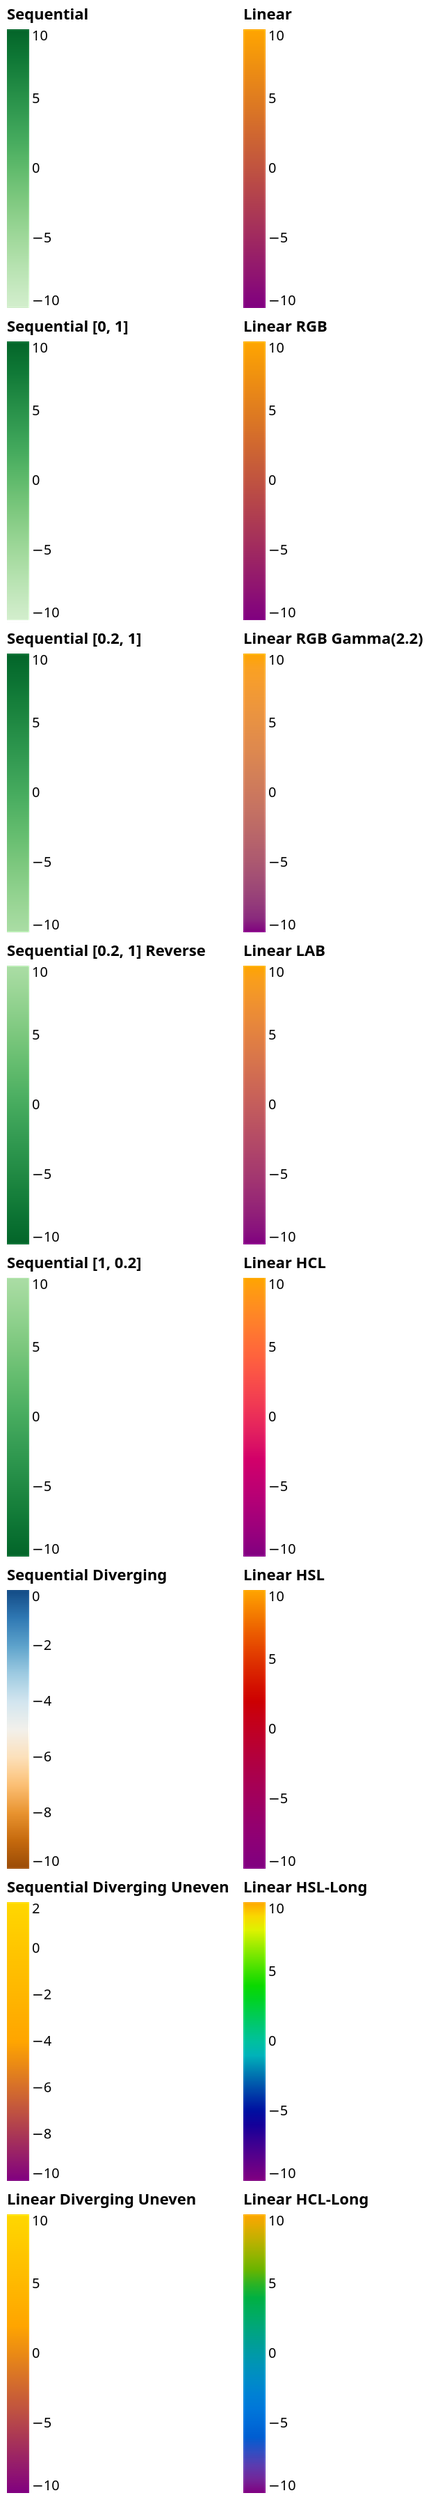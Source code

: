 {
  "$schema": "https://vega.github.io/schema/vega/v3.0.json",
  "padding": 5,

  "config": {
    "legend": {
      "offset": 5,
      "gradientWidth": 300
    }
  },

  "signals": [
    {"name": "seqScheme", "value": "greens"},
    {"name": "linearRange", "value": ["purple", "orange"]}
  ],

  "data": [
    {
      "name": "table",
      "values": [
        {"u": -10}, {"u": 10}
      ]
    }
  ],

  "scales": [
    {
      "name": "seq0",
      "type": "sequential",
      "range": {"scheme": {"signal": "seqScheme"}},
      "domain": {"data": "table", "field": "u"}
    },
    {
      "name": "seq1",
      "type": "sequential",
      "range": {"scheme": {"signal": "seqScheme"}, "extent": [0, 1]},
      "domain": {"data": "table", "field": "u"}
    },
    {
      "name": "seq2",
      "type": "sequential",
      "range": {"scheme": {"signal": "seqScheme"}, "extent": [0.2, 1]},
      "domain": {"data": "table", "field": "u"}
    },
    {
      "name": "seq3",
      "type": "sequential",
      "range": {"scheme": {"signal": "seqScheme"}, "extent": [0.2, 1]},
      "reverse": true,
      "domain": {"data": "table", "field": "u"}
    },
    {
      "name": "seq4",
      "type": "sequential",
      "range": {"scheme": {"signal": "seqScheme"}, "extent": [1, 0.2]},
      "domain": {"data": "table", "field": "u"}
    },
    {
      "name": "seq5",
      "type": "sequential",
      "range": "diverging",
      "domain": {"data": "table", "field": "u"},
      "domainMid": 0
    },
    {
      "name": "seq6",
      "type": "sequential",
      "range": ["purple", "orange", "gold"],
      "domain": {"data": "table", "field": "u"},
      "domainMid": 2
    },
    {
      "name": "seq7",
      "type": "linear",
      "range": ["purple", "orange", "gold"],
      "domain": {"data": "table", "field": "u"},
      "domainMid": 2
    },

    {
      "name": "lin0",
      "type": "linear",
      "range": {"signal": "linearRange"},
      "domain": {"data": "table", "field": "u"}
    },
    {
      "name": "lin1",
      "type": "linear",
      "range": {"signal": "linearRange"},
      "interpolate": "rgb",
      "domain": {"data": "table", "field": "u"}
    },
    {
      "name": "lin2",
      "type": "linear",
      "range": {"signal": "linearRange"},
      "interpolate": {"type": "rgb", "gamma": 2.2},
      "domain": {"data": "table", "field": "u"}
    },
    {
      "name": "lin3",
      "type": "linear",
      "range": {"signal": "linearRange"},
      "interpolate": "lab",
      "domain": {"data": "table", "field": "u"}
    },
    {
      "name": "lin4",
      "type": "linear",
      "range": {"signal": "linearRange"},
      "interpolate": "hcl",
      "domain": {"data": "table", "field": "u"}
    },
    {
      "name": "lin5",
      "type": "linear",
      "range": {"signal": "linearRange"},
      "interpolate": "hsl",
      "domain": {"data": "table", "field": "u"}
    },
    {
      "name": "lin6",
      "type": "linear",
      "range": {"signal": "linearRange"},
      "interpolate": "hsl-long",
      "domain": {"data": "table", "field": "u"}
    },
    {
      "name": "lin7",
      "type": "linear",
      "range": {"signal": "linearRange"},
      "interpolate": "hcl-long",
      "domain": {"data": "table", "field": "u"}
    }
  ],

  "legends": [
    {"orient": "left",  "type": "gradient", "fill": "seq0", "title": "Sequential"},
    {"orient": "left",  "type": "gradient", "fill": "seq1", "title": "Sequential [0, 1]"},
    {"orient": "left",  "type": "gradient", "fill": "seq2", "title": "Sequential [0.2, 1]"},
    {"orient": "left",  "type": "gradient", "fill": "seq3", "title": "Sequential [0.2, 1] Reverse"},
    {"orient": "left",  "type": "gradient", "fill": "seq4", "title": "Sequential [1, 0.2]"},
    {"orient": "left",  "type": "gradient", "fill": "seq5", "title": "Sequential Diverging"},
    {"orient": "left",  "type": "gradient", "fill": "seq6", "title": "Sequential Diverging Uneven"},
    {"orient": "left",  "type": "gradient", "fill": "seq7", "title": "Linear Diverging Uneven"},
    {"orient": "right", "type": "gradient", "fill": "lin0", "title": "Linear"},
    {"orient": "right", "type": "gradient", "fill": "lin1", "title": "Linear RGB"},
    {"orient": "right", "type": "gradient", "fill": "lin2", "title": "Linear RGB Gamma(2.2)"},
    {"orient": "right", "type": "gradient", "fill": "lin3", "title": "Linear LAB"},
    {"orient": "right", "type": "gradient", "fill": "lin4", "title": "Linear HCL"},
    {"orient": "right", "type": "gradient", "fill": "lin5", "title": "Linear HSL"},
    {"orient": "right", "type": "gradient", "fill": "lin6", "title": "Linear HSL-Long"},
    {"orient": "right", "type": "gradient", "fill": "lin7", "title": "Linear HCL-Long"}
  ]
}